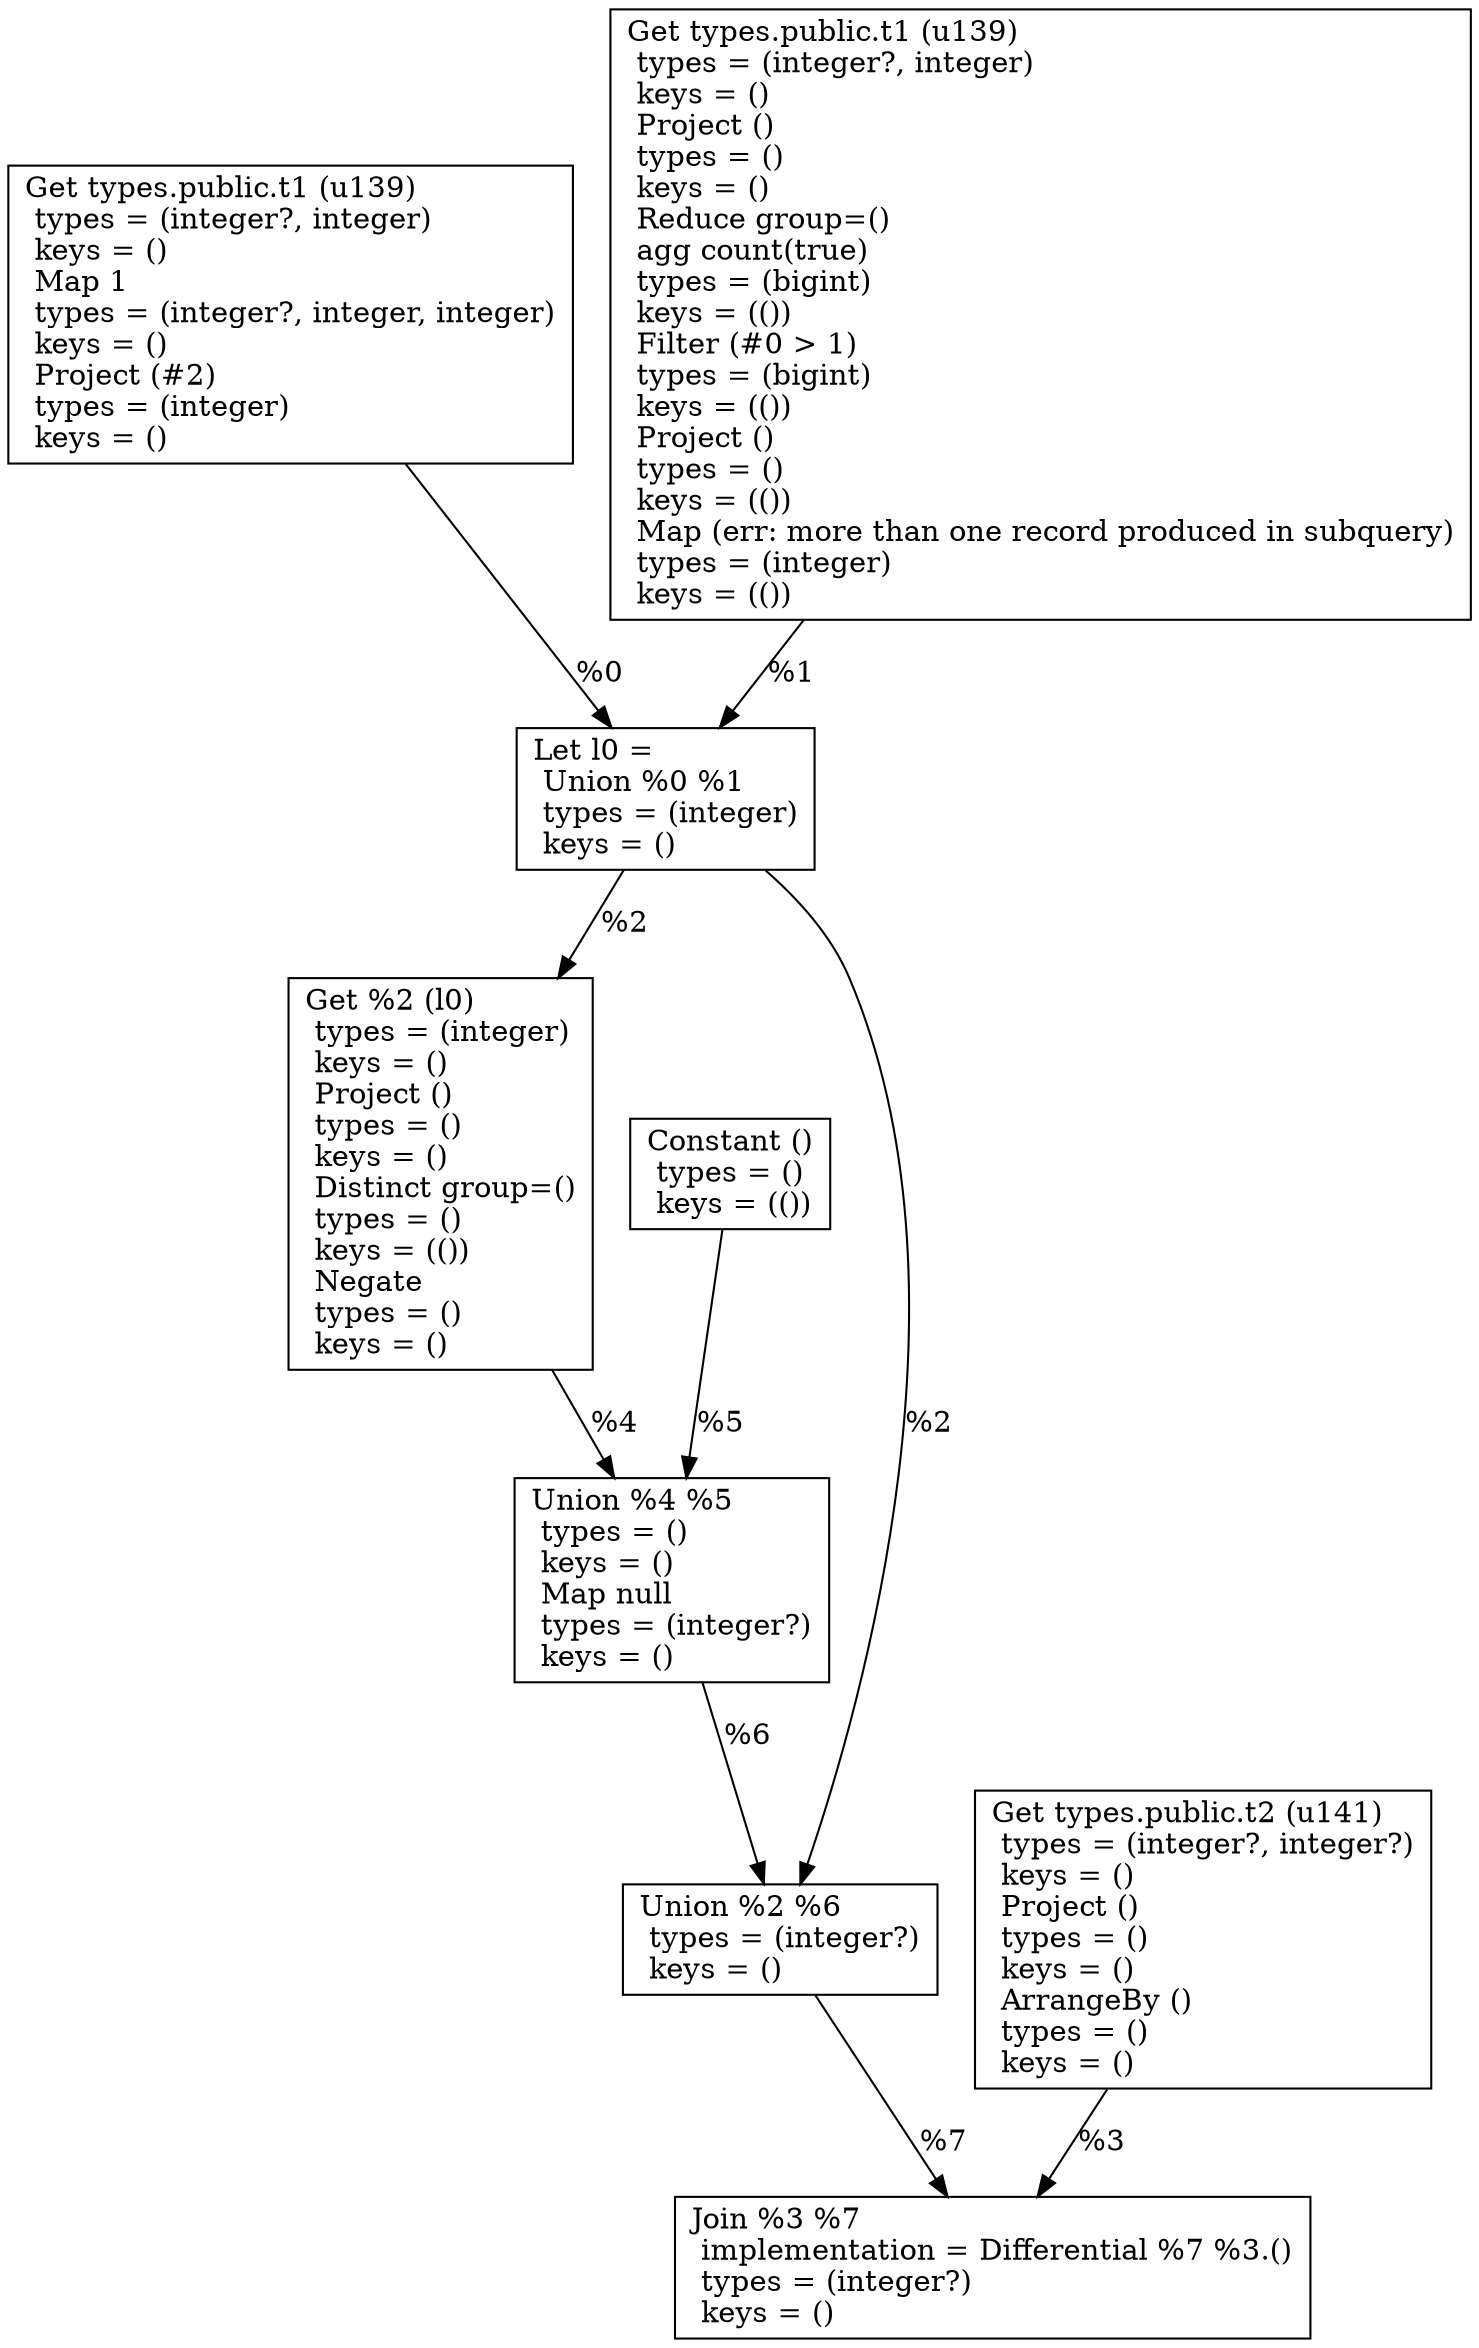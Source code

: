 digraph G {
    node0 [shape = record, label=" Get types.public.t1 (u139)\l  types = (integer?, integer)\l  keys = ()\l Map 1\l  types = (integer?, integer, integer)\l  keys = ()\l Project (#2)\l  types = (integer)\l  keys = ()\l"]
    node1 [shape = record, label=" Get types.public.t1 (u139)\l  types = (integer?, integer)\l  keys = ()\l Project ()\l  types = ()\l  keys = ()\l Reduce group=()\l  agg count(true)\l  types = (bigint)\l  keys = (())\l Filter (#0 \> 1)\l  types = (bigint)\l  keys = (())\l Project ()\l  types = ()\l  keys = (())\l Map (err: more than one record produced in subquery)\l  types = (integer)\l  keys = (())\l"]
    node2 [shape = record, label="Let l0 =\l Union %0 %1\l  types = (integer)\l  keys = ()\l"]
    node3 [shape = record, label=" Get types.public.t2 (u141)\l  types = (integer?, integer?)\l  keys = ()\l Project ()\l  types = ()\l  keys = ()\l ArrangeBy ()\l  types = ()\l  keys = ()\l"]
    node4 [shape = record, label=" Get %2 (l0)\l  types = (integer)\l  keys = ()\l Project ()\l  types = ()\l  keys = ()\l Distinct group=()\l  types = ()\l  keys = (())\l Negate\l  types = ()\l  keys = ()\l"]
    node5 [shape = record, label=" Constant ()\l  types = ()\l  keys = (())\l"]
    node6 [shape = record, label=" Union %4 %5\l  types = ()\l  keys = ()\l Map null\l  types = (integer?)\l  keys = ()\l"]
    node7 [shape = record, label=" Union %2 %6\l  types = (integer?)\l  keys = ()\l"]
    node8 [shape = record, label=" Join %3 %7\l  implementation = Differential %7 %3.()\l  types = (integer?)\l  keys = ()\l"]
    node5 -> node6 [label = "%5\l"]
    node3 -> node8 [label = "%3\l"]
    node2 -> node4 [label = "%2\l"]
    node2 -> node7 [label = "%2\l"]
    node1 -> node2 [label = "%1\l"]
    node6 -> node7 [label = "%6\l"]
    node0 -> node2 [label = "%0\l"]
    node7 -> node8 [label = "%7\l"]
    node4 -> node6 [label = "%4\l"]
}
